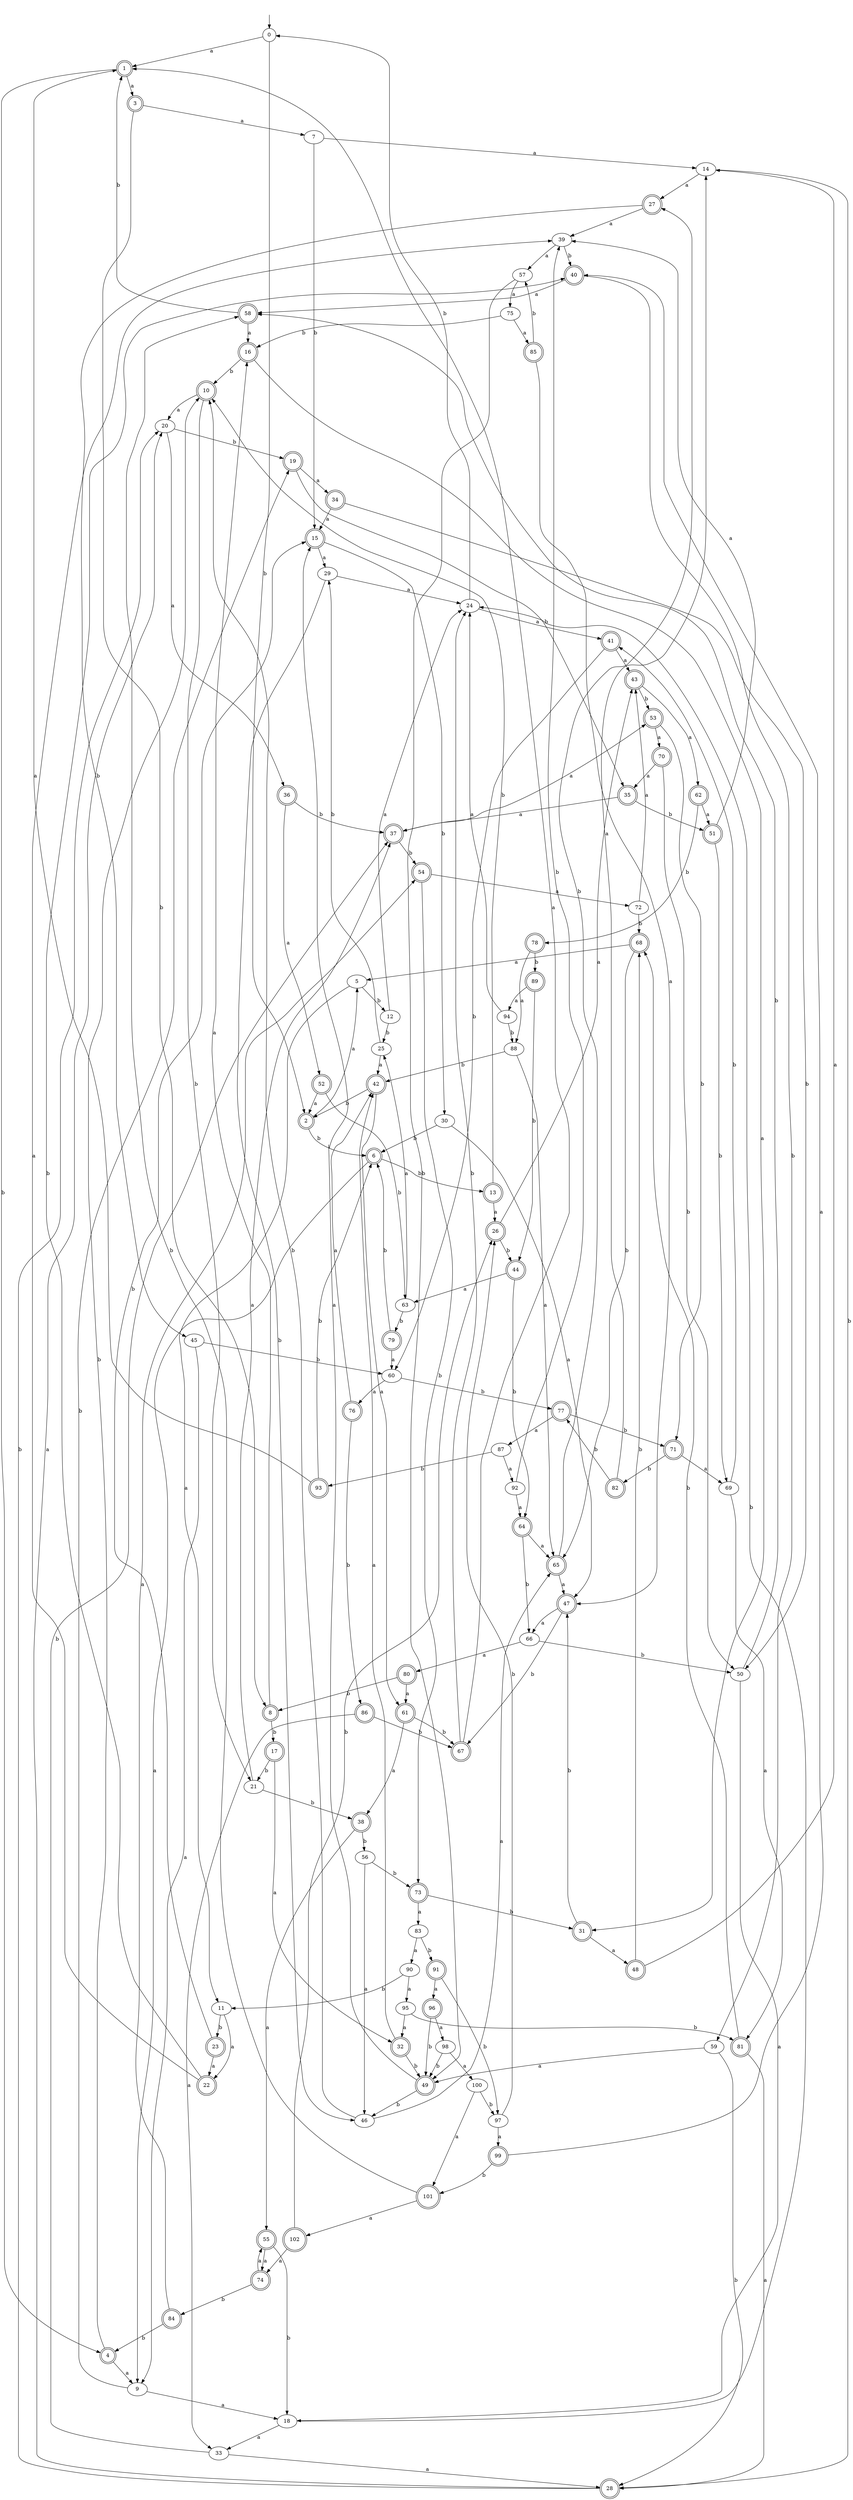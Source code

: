 digraph RandomDFA {
  __start0 [label="", shape=none];
  __start0 -> 0 [label=""];
  0 [shape=circle]
  0 -> 1 [label="a"]
  0 -> 2 [label="b"]
  1 [shape=doublecircle]
  1 -> 3 [label="a"]
  1 -> 4 [label="b"]
  2 [shape=doublecircle]
  2 -> 5 [label="a"]
  2 -> 6 [label="b"]
  3 [shape=doublecircle]
  3 -> 7 [label="a"]
  3 -> 8 [label="b"]
  4 [shape=doublecircle]
  4 -> 9 [label="a"]
  4 -> 10 [label="b"]
  5
  5 -> 11 [label="a"]
  5 -> 12 [label="b"]
  6 [shape=doublecircle]
  6 -> 9 [label="a"]
  6 -> 13 [label="b"]
  7
  7 -> 14 [label="a"]
  7 -> 15 [label="b"]
  8 [shape=doublecircle]
  8 -> 16 [label="a"]
  8 -> 17 [label="b"]
  9
  9 -> 18 [label="a"]
  9 -> 19 [label="b"]
  10 [shape=doublecircle]
  10 -> 20 [label="a"]
  10 -> 21 [label="b"]
  11
  11 -> 22 [label="a"]
  11 -> 23 [label="b"]
  12
  12 -> 24 [label="a"]
  12 -> 25 [label="b"]
  13 [shape=doublecircle]
  13 -> 26 [label="a"]
  13 -> 10 [label="b"]
  14
  14 -> 27 [label="a"]
  14 -> 28 [label="b"]
  15 [shape=doublecircle]
  15 -> 29 [label="a"]
  15 -> 30 [label="b"]
  16 [shape=doublecircle]
  16 -> 31 [label="a"]
  16 -> 10 [label="b"]
  17 [shape=doublecircle]
  17 -> 32 [label="a"]
  17 -> 21 [label="b"]
  18
  18 -> 33 [label="a"]
  18 -> 24 [label="b"]
  19 [shape=doublecircle]
  19 -> 34 [label="a"]
  19 -> 35 [label="b"]
  20
  20 -> 36 [label="a"]
  20 -> 19 [label="b"]
  21
  21 -> 37 [label="a"]
  21 -> 38 [label="b"]
  22 [shape=doublecircle]
  22 -> 39 [label="a"]
  22 -> 40 [label="b"]
  23 [shape=doublecircle]
  23 -> 22 [label="a"]
  23 -> 15 [label="b"]
  24
  24 -> 41 [label="a"]
  24 -> 0 [label="b"]
  25
  25 -> 42 [label="a"]
  25 -> 29 [label="b"]
  26 [shape=doublecircle]
  26 -> 43 [label="a"]
  26 -> 44 [label="b"]
  27 [shape=doublecircle]
  27 -> 39 [label="a"]
  27 -> 45 [label="b"]
  28 [shape=doublecircle]
  28 -> 20 [label="a"]
  28 -> 20 [label="b"]
  29
  29 -> 24 [label="a"]
  29 -> 46 [label="b"]
  30
  30 -> 47 [label="a"]
  30 -> 6 [label="b"]
  31 [shape=doublecircle]
  31 -> 48 [label="a"]
  31 -> 47 [label="b"]
  32 [shape=doublecircle]
  32 -> 42 [label="a"]
  32 -> 49 [label="b"]
  33
  33 -> 28 [label="a"]
  33 -> 37 [label="b"]
  34 [shape=doublecircle]
  34 -> 15 [label="a"]
  34 -> 50 [label="b"]
  35 [shape=doublecircle]
  35 -> 37 [label="a"]
  35 -> 51 [label="b"]
  36 [shape=doublecircle]
  36 -> 52 [label="a"]
  36 -> 37 [label="b"]
  37 [shape=doublecircle]
  37 -> 53 [label="a"]
  37 -> 54 [label="b"]
  38 [shape=doublecircle]
  38 -> 55 [label="a"]
  38 -> 56 [label="b"]
  39
  39 -> 57 [label="a"]
  39 -> 40 [label="b"]
  40 [shape=doublecircle]
  40 -> 58 [label="a"]
  40 -> 59 [label="b"]
  41 [shape=doublecircle]
  41 -> 43 [label="a"]
  41 -> 60 [label="b"]
  42 [shape=doublecircle]
  42 -> 61 [label="a"]
  42 -> 2 [label="b"]
  43 [shape=doublecircle]
  43 -> 62 [label="a"]
  43 -> 53 [label="b"]
  44 [shape=doublecircle]
  44 -> 63 [label="a"]
  44 -> 64 [label="b"]
  45
  45 -> 9 [label="a"]
  45 -> 60 [label="b"]
  46
  46 -> 65 [label="a"]
  46 -> 10 [label="b"]
  47 [shape=doublecircle]
  47 -> 66 [label="a"]
  47 -> 67 [label="b"]
  48 [shape=doublecircle]
  48 -> 14 [label="a"]
  48 -> 68 [label="b"]
  49 [shape=doublecircle]
  49 -> 15 [label="a"]
  49 -> 46 [label="b"]
  50
  50 -> 18 [label="a"]
  50 -> 58 [label="b"]
  51 [shape=doublecircle]
  51 -> 39 [label="a"]
  51 -> 69 [label="b"]
  52 [shape=doublecircle]
  52 -> 2 [label="a"]
  52 -> 63 [label="b"]
  53 [shape=doublecircle]
  53 -> 70 [label="a"]
  53 -> 71 [label="b"]
  54 [shape=doublecircle]
  54 -> 72 [label="a"]
  54 -> 73 [label="b"]
  55 [shape=doublecircle]
  55 -> 74 [label="a"]
  55 -> 18 [label="b"]
  56
  56 -> 46 [label="a"]
  56 -> 73 [label="b"]
  57
  57 -> 75 [label="a"]
  57 -> 49 [label="b"]
  58 [shape=doublecircle]
  58 -> 16 [label="a"]
  58 -> 1 [label="b"]
  59
  59 -> 49 [label="a"]
  59 -> 28 [label="b"]
  60
  60 -> 76 [label="a"]
  60 -> 77 [label="b"]
  61 [shape=doublecircle]
  61 -> 38 [label="a"]
  61 -> 67 [label="b"]
  62 [shape=doublecircle]
  62 -> 51 [label="a"]
  62 -> 78 [label="b"]
  63
  63 -> 25 [label="a"]
  63 -> 79 [label="b"]
  64 [shape=doublecircle]
  64 -> 65 [label="a"]
  64 -> 66 [label="b"]
  65 [shape=doublecircle]
  65 -> 47 [label="a"]
  65 -> 27 [label="b"]
  66
  66 -> 80 [label="a"]
  66 -> 50 [label="b"]
  67 [shape=doublecircle]
  67 -> 1 [label="a"]
  67 -> 24 [label="b"]
  68 [shape=doublecircle]
  68 -> 5 [label="a"]
  68 -> 65 [label="b"]
  69
  69 -> 81 [label="a"]
  69 -> 41 [label="b"]
  70 [shape=doublecircle]
  70 -> 35 [label="a"]
  70 -> 50 [label="b"]
  71 [shape=doublecircle]
  71 -> 69 [label="a"]
  71 -> 82 [label="b"]
  72
  72 -> 43 [label="a"]
  72 -> 68 [label="b"]
  73 [shape=doublecircle]
  73 -> 83 [label="a"]
  73 -> 31 [label="b"]
  74 [shape=doublecircle]
  74 -> 55 [label="a"]
  74 -> 84 [label="b"]
  75
  75 -> 85 [label="a"]
  75 -> 16 [label="b"]
  76 [shape=doublecircle]
  76 -> 42 [label="a"]
  76 -> 86 [label="b"]
  77 [shape=doublecircle]
  77 -> 87 [label="a"]
  77 -> 71 [label="b"]
  78 [shape=doublecircle]
  78 -> 88 [label="a"]
  78 -> 89 [label="b"]
  79 [shape=doublecircle]
  79 -> 60 [label="a"]
  79 -> 6 [label="b"]
  80 [shape=doublecircle]
  80 -> 61 [label="a"]
  80 -> 8 [label="b"]
  81 [shape=doublecircle]
  81 -> 28 [label="a"]
  81 -> 68 [label="b"]
  82 [shape=doublecircle]
  82 -> 14 [label="a"]
  82 -> 77 [label="b"]
  83
  83 -> 90 [label="a"]
  83 -> 91 [label="b"]
  84 [shape=doublecircle]
  84 -> 54 [label="a"]
  84 -> 4 [label="b"]
  85 [shape=doublecircle]
  85 -> 47 [label="a"]
  85 -> 57 [label="b"]
  86 [shape=doublecircle]
  86 -> 33 [label="a"]
  86 -> 67 [label="b"]
  87
  87 -> 92 [label="a"]
  87 -> 93 [label="b"]
  88
  88 -> 65 [label="a"]
  88 -> 42 [label="b"]
  89 [shape=doublecircle]
  89 -> 94 [label="a"]
  89 -> 44 [label="b"]
  90
  90 -> 95 [label="a"]
  90 -> 11 [label="b"]
  91 [shape=doublecircle]
  91 -> 96 [label="a"]
  91 -> 97 [label="b"]
  92
  92 -> 64 [label="a"]
  92 -> 39 [label="b"]
  93 [shape=doublecircle]
  93 -> 1 [label="a"]
  93 -> 6 [label="b"]
  94
  94 -> 24 [label="a"]
  94 -> 88 [label="b"]
  95
  95 -> 32 [label="a"]
  95 -> 81 [label="b"]
  96 [shape=doublecircle]
  96 -> 98 [label="a"]
  96 -> 49 [label="b"]
  97
  97 -> 99 [label="a"]
  97 -> 26 [label="b"]
  98
  98 -> 100 [label="a"]
  98 -> 49 [label="b"]
  99 [shape=doublecircle]
  99 -> 40 [label="a"]
  99 -> 101 [label="b"]
  100
  100 -> 101 [label="a"]
  100 -> 97 [label="b"]
  101 [shape=doublecircle]
  101 -> 102 [label="a"]
  101 -> 58 [label="b"]
  102 [shape=doublecircle]
  102 -> 74 [label="a"]
  102 -> 26 [label="b"]
}
